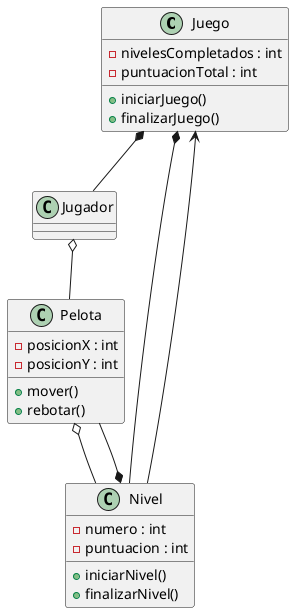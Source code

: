 @startuml bounce

class Juego{
    - nivelesCompletados : int
    - puntuacionTotal : int
    + iniciarJuego()
    + finalizarJuego()
}


class Jugador

class Pelota{
    - posicionX : int
    - posicionY : int
    + mover()
    + rebotar()
}

class Nivel{
    - numero : int
    - puntuacion : int
    + iniciarNivel()
    + finalizarNivel()
}

Juego *-- Jugador
Jugador o-- Pelota
Juego *-- Nivel
Nivel *-- Pelota
Pelota o-- Nivel
Nivel --> Juego


@enduml